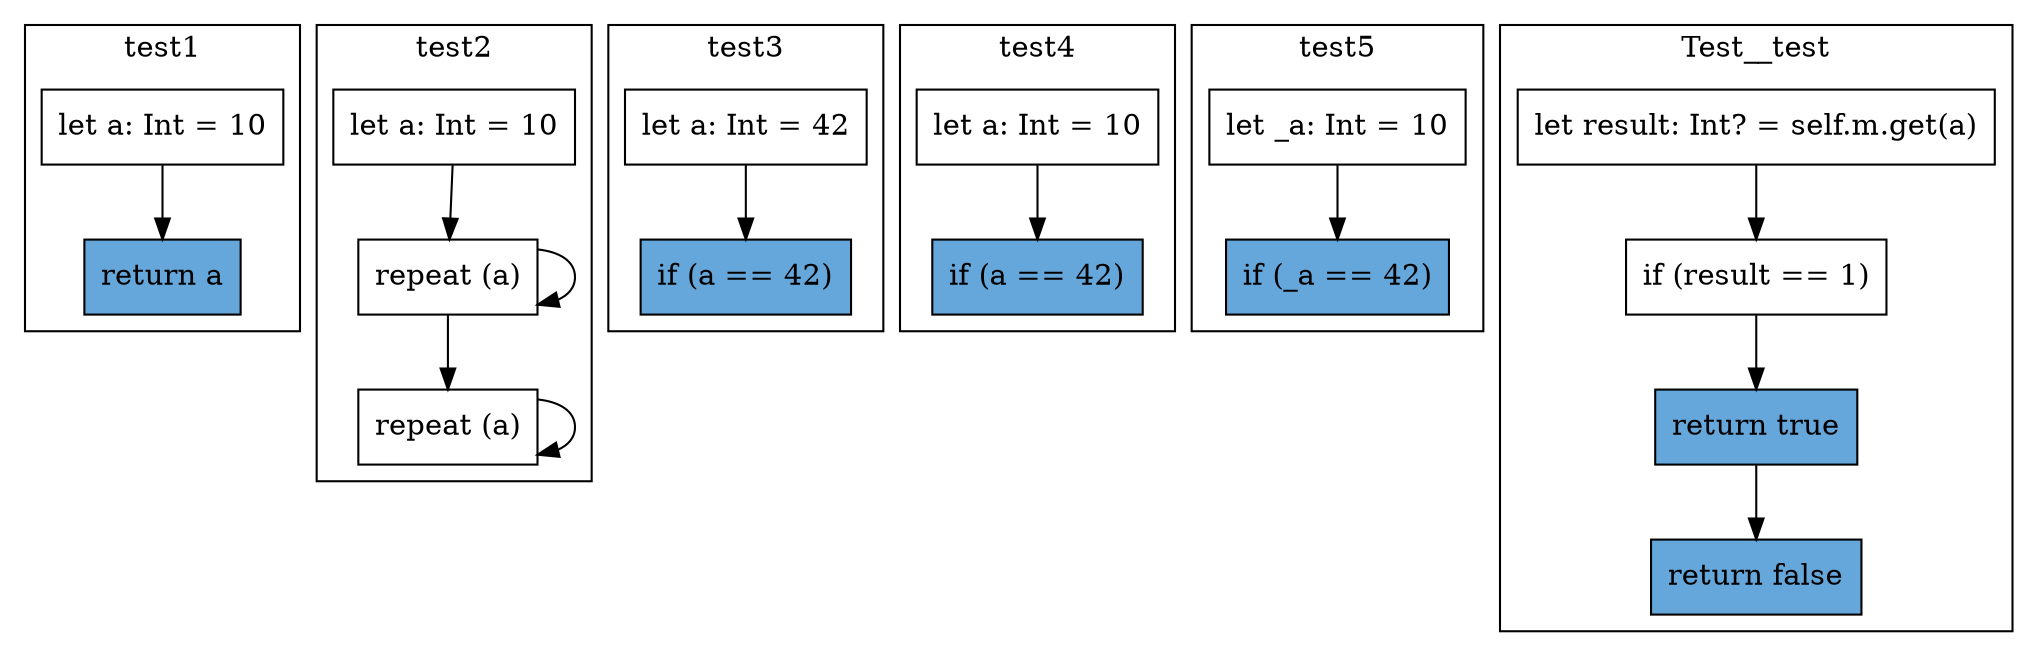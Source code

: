 digraph "readonly" {
    node [shape=box];
    subgraph "cluster_test1" {
        label="test1";
        "test1_68" [label="let a: Int = 10"];
        "test1_69" [label="return a",style=filled,fillcolor="#66A7DB"];
        "test1_68" -> "test1_69";
    }
    subgraph "cluster_test2" {
        label="test2";
        "test2_70" [label="let a: Int = 10"];
        "test2_71" [label="repeat (a)"];
        "test2_72" [label="repeat (a)"];
        "test2_70" -> "test2_71";
        "test2_71" -> "test2_71";
        "test2_71" -> "test2_72";
        "test2_72" -> "test2_72";
    }
    subgraph "cluster_test3" {
        label="test3";
        "test3_73" [label="let a: Int = 42"];
        "test3_74" [label="if (a == 42)",style=filled,fillcolor="#66A7DB"];
        "test3_73" -> "test3_74";
    }
    subgraph "cluster_test4" {
        label="test4";
        "test4_75" [label="let a: Int = 10"];
        "test4_76" [label="if (a == 42)",style=filled,fillcolor="#66A7DB"];
        "test4_75" -> "test4_76";
    }
    subgraph "cluster_test5" {
        label="test5";
        "test5_77" [label="let _a: Int = 10"];
        "test5_78" [label="if (_a == 42)",style=filled,fillcolor="#66A7DB"];
        "test5_77" -> "test5_78";
    }
    subgraph "cluster_Test__test" {
        label="Test__test";
        "Test__test_79" [label="let result: Int? = self.m.get(a)"];
        "Test__test_80" [label="if (result == 1)"];
        "Test__test_81" [label="return true",style=filled,fillcolor="#66A7DB"];
        "Test__test_82" [label="return false",style=filled,fillcolor="#66A7DB"];
        "Test__test_79" -> "Test__test_80";
        "Test__test_80" -> "Test__test_81";
        "Test__test_81" -> "Test__test_82";
    }
}
